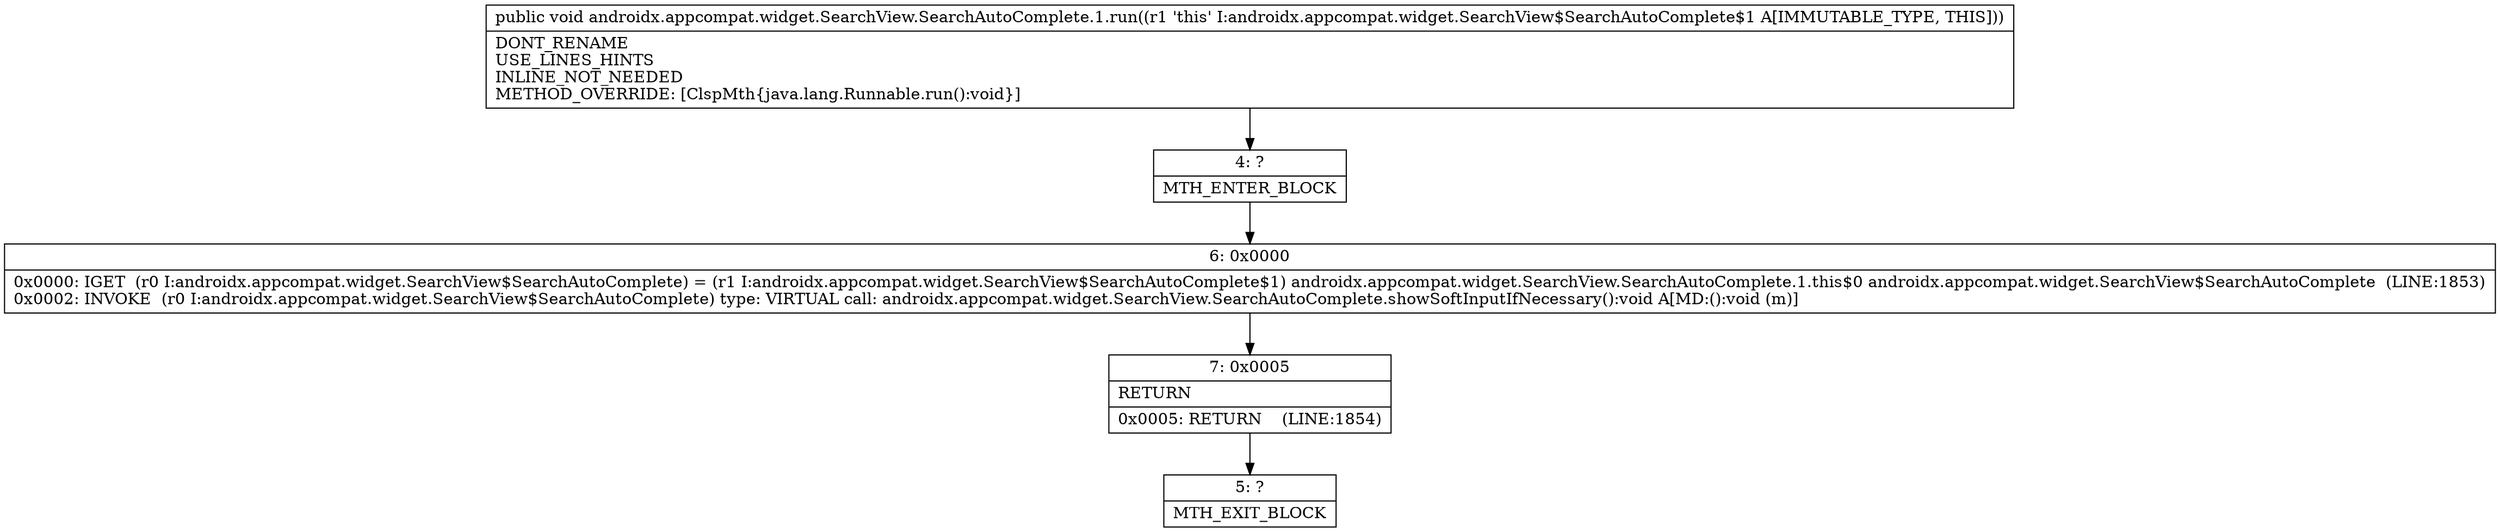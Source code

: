 digraph "CFG forandroidx.appcompat.widget.SearchView.SearchAutoComplete.1.run()V" {
Node_4 [shape=record,label="{4\:\ ?|MTH_ENTER_BLOCK\l}"];
Node_6 [shape=record,label="{6\:\ 0x0000|0x0000: IGET  (r0 I:androidx.appcompat.widget.SearchView$SearchAutoComplete) = (r1 I:androidx.appcompat.widget.SearchView$SearchAutoComplete$1) androidx.appcompat.widget.SearchView.SearchAutoComplete.1.this$0 androidx.appcompat.widget.SearchView$SearchAutoComplete  (LINE:1853)\l0x0002: INVOKE  (r0 I:androidx.appcompat.widget.SearchView$SearchAutoComplete) type: VIRTUAL call: androidx.appcompat.widget.SearchView.SearchAutoComplete.showSoftInputIfNecessary():void A[MD:():void (m)]\l}"];
Node_7 [shape=record,label="{7\:\ 0x0005|RETURN\l|0x0005: RETURN    (LINE:1854)\l}"];
Node_5 [shape=record,label="{5\:\ ?|MTH_EXIT_BLOCK\l}"];
MethodNode[shape=record,label="{public void androidx.appcompat.widget.SearchView.SearchAutoComplete.1.run((r1 'this' I:androidx.appcompat.widget.SearchView$SearchAutoComplete$1 A[IMMUTABLE_TYPE, THIS]))  | DONT_RENAME\lUSE_LINES_HINTS\lINLINE_NOT_NEEDED\lMETHOD_OVERRIDE: [ClspMth\{java.lang.Runnable.run():void\}]\l}"];
MethodNode -> Node_4;Node_4 -> Node_6;
Node_6 -> Node_7;
Node_7 -> Node_5;
}

